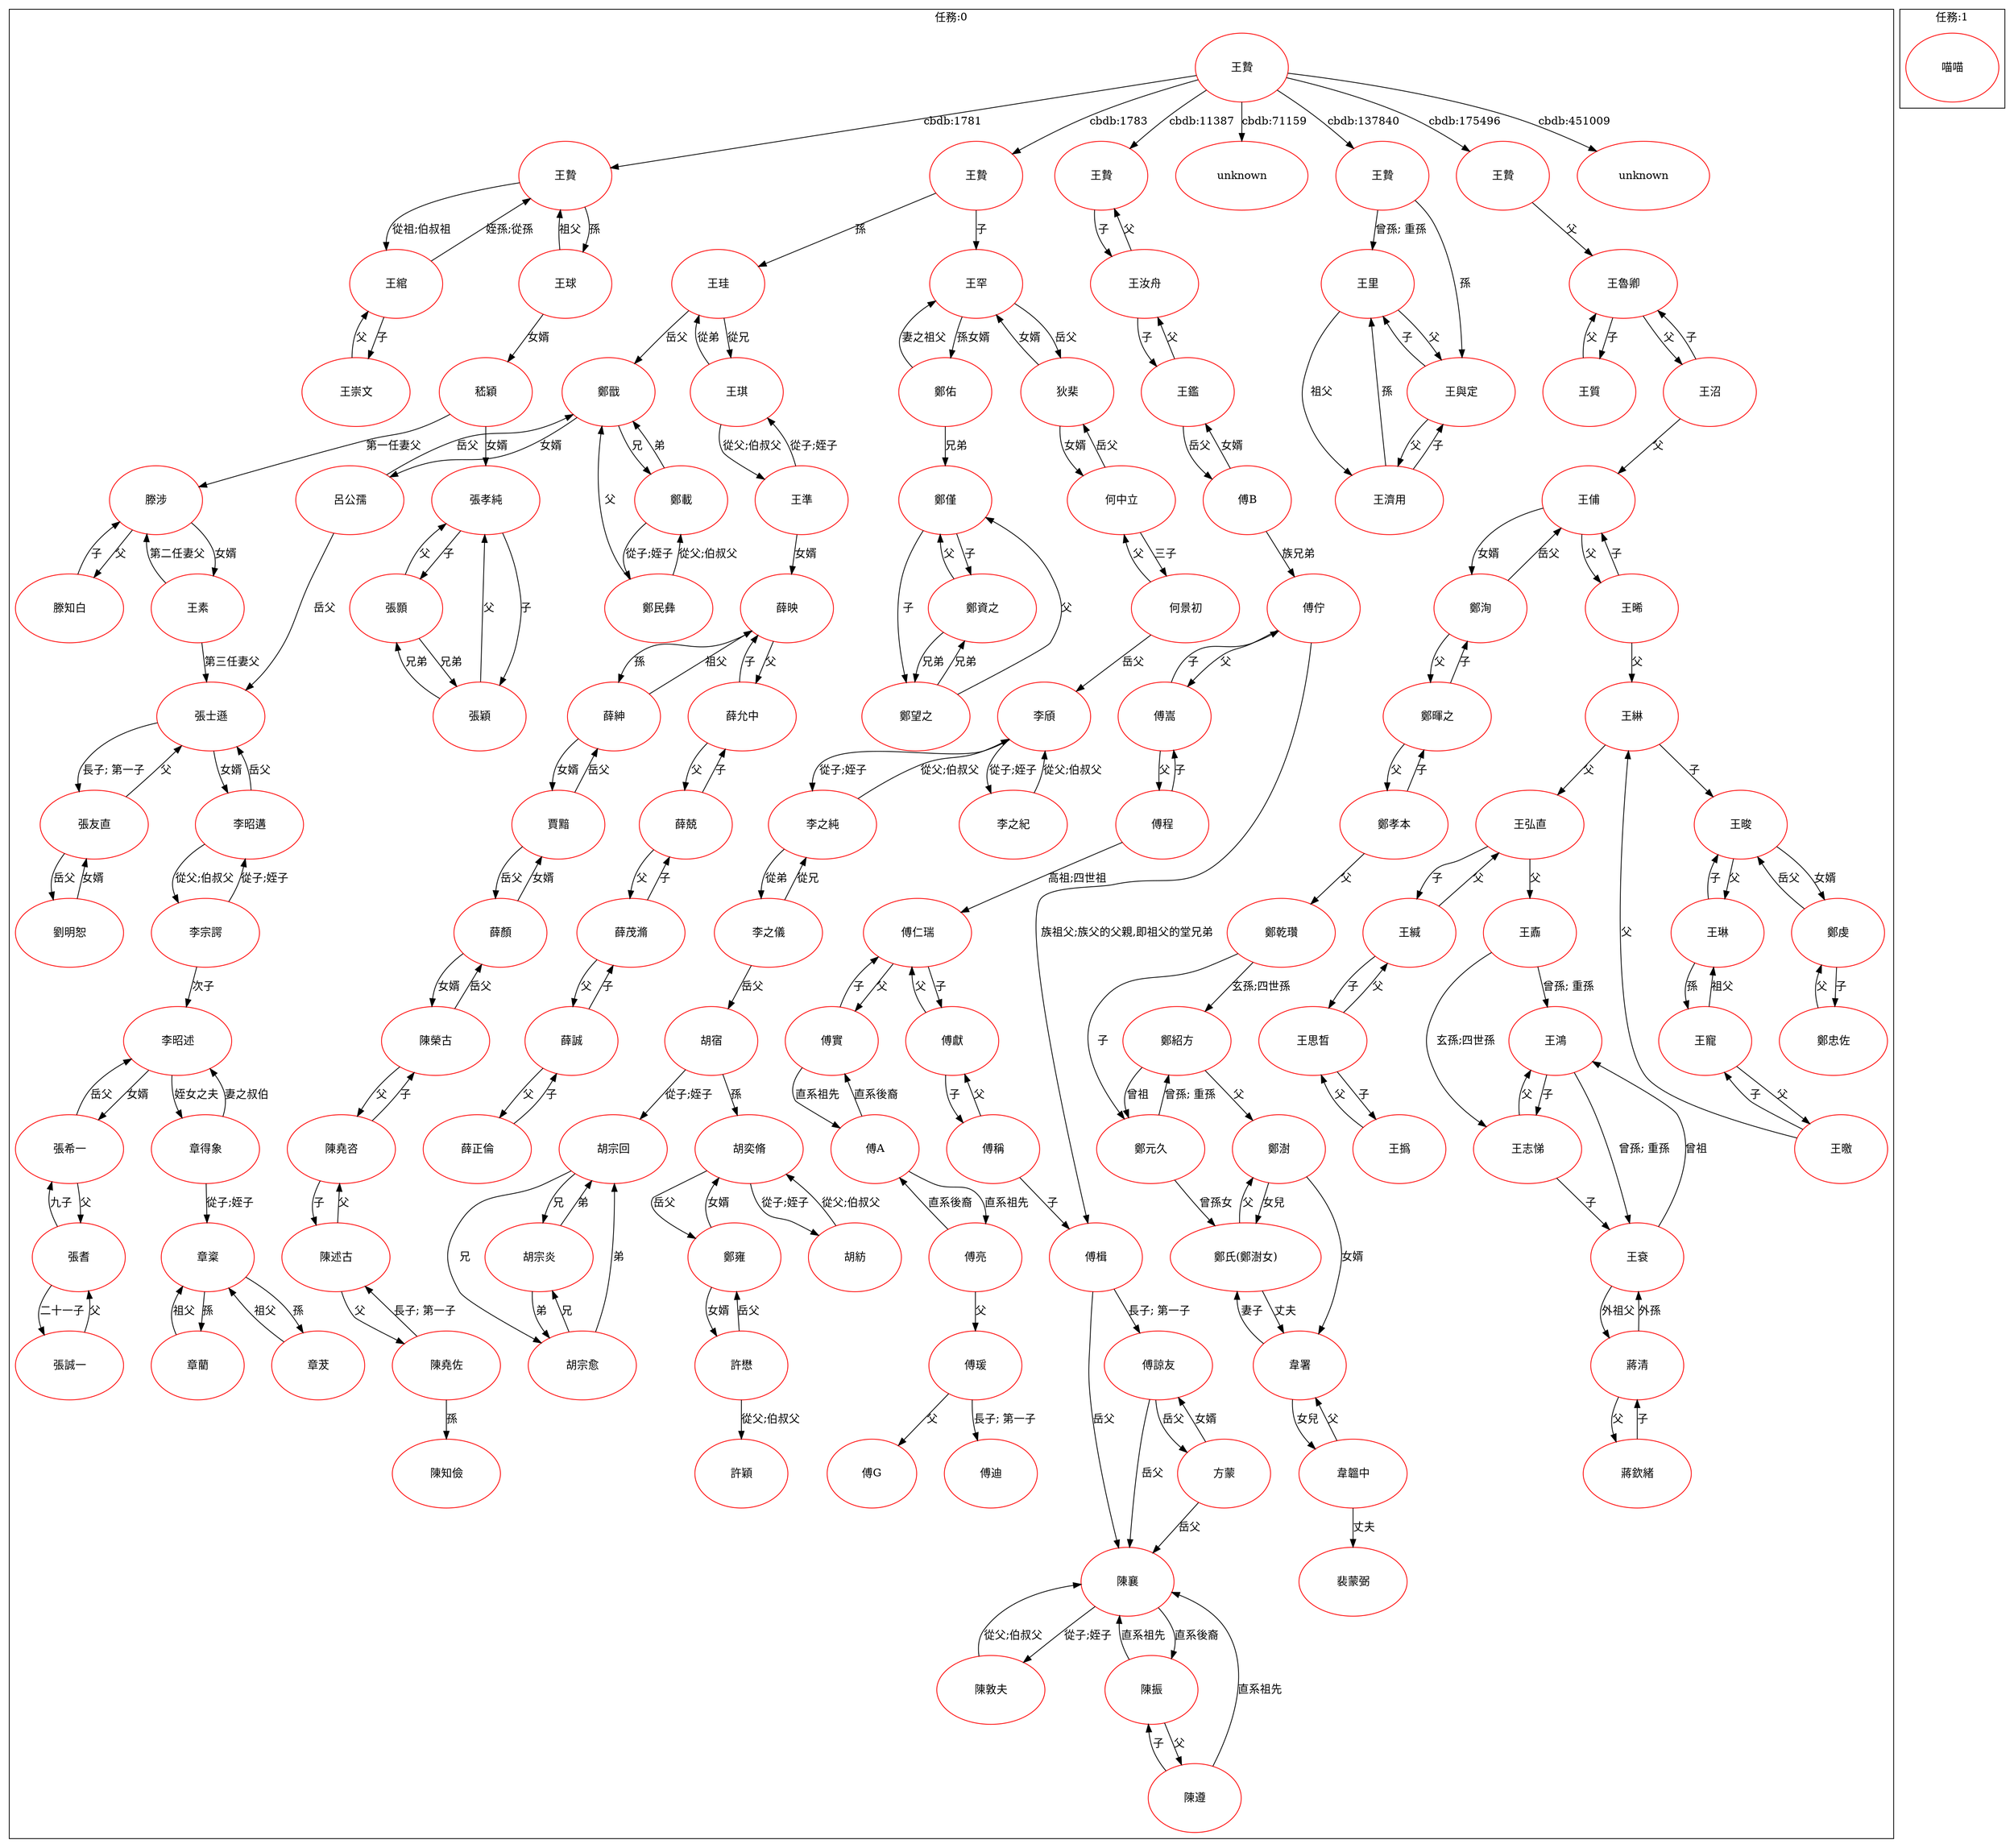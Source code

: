 digraph "Missions" {
  newrank = true;
  overlap = false;
  splines = true;
  nodesep = 0.5;
  subgraph "cluster_0" {
    label = "任務:0";
    "7d1a0ae0b3ac0e1f970d152b3f460d43" [
      color = "red",
      label = <<table border="0" cellspacing="10" cellpadding="10" style="rounded"><tr><td href="&#x738B;&#x8D04;" border="0" cellspacing="10" cellpadding="10" style="rounded">&#x738B;&#x8D04;</td></tr></table>>,
    ];
    "a8a6420ffeddee8b5e3731609be93758" [
      color = "red",
      label = <<table border="0" cellspacing="10" cellpadding="10" style="rounded"><tr><td href="cbdb:1781" border="0" cellspacing="10" cellpadding="10" style="rounded">&#x738B;&#x8D04;</td></tr></table>>,
    ];
    "4550d8160cd7f75b2da1f464bedc79d0" [
      color = "red",
      label = <<table border="0" cellspacing="10" cellpadding="10" style="rounded"><tr><td href="cbdb:1783" border="0" cellspacing="10" cellpadding="10" style="rounded">&#x738B;&#x8D04;</td></tr></table>>,
    ];
    "507987a29dc47d9819790163e2c96cdd" [
      color = "red",
      label = <<table border="0" cellspacing="10" cellpadding="10" style="rounded"><tr><td href="cbdb:11387" border="0" cellspacing="10" cellpadding="10" style="rounded">&#x738B;&#x8D04;</td></tr></table>>,
    ];
    "0baf57a7fbd3d02e79c9adf133e04731" [
      color = "red",
      label = <<table border="0" cellspacing="10" cellpadding="10" style="rounded"><tr><td href="cbdb:71159" border="0" cellspacing="10" cellpadding="10" style="rounded">unknown</td></tr></table>>,
    ];
    "1ac2e04e055abad814e96ef177950d9b" [
      color = "red",
      label = <<table border="0" cellspacing="10" cellpadding="10" style="rounded"><tr><td href="cbdb:137840" border="0" cellspacing="10" cellpadding="10" style="rounded">&#x738B;&#x8D04;</td></tr></table>>,
    ];
    "67725a9e671adc5490dd68db15a213c0" [
      color = "red",
      label = <<table border="0" cellspacing="10" cellpadding="10" style="rounded"><tr><td href="cbdb:175496" border="0" cellspacing="10" cellpadding="10" style="rounded">&#x738B;&#x8D04;</td></tr></table>>,
    ];
    "84313b82ea318a701fe8dc2e58f6d484" [
      color = "red",
      label = <<table border="0" cellspacing="10" cellpadding="10" style="rounded"><tr><td href="cbdb:451009" border="0" cellspacing="10" cellpadding="10" style="rounded">unknown</td></tr></table>>,
    ];
    "cdf1bcb8aea778290b29de17216f9c8c" [
      color = "red",
      label = <<table border="0" cellspacing="10" cellpadding="10" style="rounded"><tr><td href="cbdb:1769" border="0" cellspacing="10" cellpadding="10" style="rounded">&#x738B;&#x7403;</td></tr></table>>,
    ];
    "cbf6cac920da1fe4306d074b0dccffec" [
      color = "red",
      label = <<table border="0" cellspacing="10" cellpadding="10" style="rounded"><tr><td href="cbdb:3989" border="0" cellspacing="10" cellpadding="10" style="rounded">&#x738B;&#x7DB0;</td></tr></table>>,
    ];
    "e7ac3ca5230b3487d9f26abd44e3e7d2" [
      color = "red",
      label = <<table border="0" cellspacing="10" cellpadding="10" style="rounded"><tr><td href="cbdb:1810" border="0" cellspacing="10" cellpadding="10" style="rounded">&#x738B;&#x7F55;</td></tr></table>>,
    ];
    "2c59ef2499887606cbe109e3fc695132" [
      color = "red",
      label = <<table border="0" cellspacing="10" cellpadding="10" style="rounded"><tr><td href="cbdb:1845" border="0" cellspacing="10" cellpadding="10" style="rounded">&#x738B;&#x73EA;</td></tr></table>>,
    ];
    "e8be7326e4695b84ae3022b66720e721" [
      color = "red",
      label = <<table border="0" cellspacing="10" cellpadding="10" style="rounded"><tr><td href="cbdb:11388" border="0" cellspacing="10" cellpadding="10" style="rounded">&#x738B;&#x6C5D;&#x821F;</td></tr></table>>,
    ];
    "af4bd9bc187d5aaa2de67383f98c82a3" [
      color = "red",
      label = <<table border="0" cellspacing="10" cellpadding="10" style="rounded"><tr><td href="cbdb:12912" border="0" cellspacing="10" cellpadding="10" style="rounded">&#x738B;&#x91CC;</td></tr></table>>,
    ];
    "7fd25df4ecfe4cb61d4ee0242f229f3f" [
      color = "red",
      label = <<table border="0" cellspacing="10" cellpadding="10" style="rounded"><tr><td href="cbdb:136385" border="0" cellspacing="10" cellpadding="10" style="rounded">&#x738B;&#x8207;&#x5B9A;</td></tr></table>>,
    ];
    "4ff0992c39ce3df7d4684bba8642689a" [
      color = "red",
      label = <<table border="0" cellspacing="10" cellpadding="10" style="rounded"><tr><td href="cbdb:175492" border="0" cellspacing="10" cellpadding="10" style="rounded">&#x738B;&#x9B6F;&#x537F;</td></tr></table>>,
    ];
    "6a67d924fc1feb1ff68ec81b9248db0f" [
      color = "red",
      label = <<table border="0" cellspacing="10" cellpadding="10" style="rounded"><tr><td href="cbdb:7019" border="0" cellspacing="10" cellpadding="10" style="rounded">&#x5D47;&#x7A4E;</td></tr></table>>,
    ];
    "d033b034c70a9f803f14173ed2a8ffea" [
      color = "red",
      label = <<table border="0" cellspacing="10" cellpadding="10" style="rounded"><tr><td href="cbdb:3938" border="0" cellspacing="10" cellpadding="10" style="rounded">&#x738B;&#x5D07;&#x6587;</td></tr></table>>,
    ];
    "981910322ebf813b811ba4f78672254a" [
      color = "red",
      label = <<table border="0" cellspacing="10" cellpadding="10" style="rounded"><tr><td href="cbdb:429" border="0" cellspacing="10" cellpadding="10" style="rounded">&#x912D;&#x4F51;</td></tr></table>>,
    ];
    "c225b94fcc3ba102aef6f1b6ec151b2e" [
      color = "red",
      label = <<table border="0" cellspacing="10" cellpadding="10" style="rounded"><tr><td href="cbdb:1633" border="0" cellspacing="10" cellpadding="10" style="rounded">&#x72C4;&#x68D0;</td></tr></table>>,
    ];
    "262b9dc590d879de5472094d3142678c" [
      color = "red",
      label = <<table border="0" cellspacing="10" cellpadding="10" style="rounded"><tr><td href="cbdb:411" border="0" cellspacing="10" cellpadding="10" style="rounded">&#x912D;&#x6229;</td></tr></table>>,
    ];
    "e5a2acce63c4adee40caa1ebab6e177d" [
      color = "red",
      label = <<table border="0" cellspacing="10" cellpadding="10" style="rounded"><tr><td href="cbdb:1765" border="0" cellspacing="10" cellpadding="10" style="rounded">&#x738B;&#x742A;</td></tr></table>>,
    ];
    "cfd632c6416a635bda2d4d4d031c87bb" [
      color = "red",
      label = <<table border="0" cellspacing="10" cellpadding="10" style="rounded"><tr><td href="cbdb:11389" border="0" cellspacing="10" cellpadding="10" style="rounded">&#x738B;&#x9451;</td></tr></table>>,
    ];
    "8ac57766ebd249a5a676e86a3f7da8ae" [
      color = "red",
      label = <<table border="0" cellspacing="10" cellpadding="10" style="rounded"><tr><td href="cbdb:137313" border="0" cellspacing="10" cellpadding="10" style="rounded">&#x738B;&#x6FDF;&#x7528;</td></tr></table>>,
    ];
    "146219351acfedb0feba0c7cfd4f33d8" [
      color = "red",
      label = <<table border="0" cellspacing="10" cellpadding="10" style="rounded"><tr><td href="cbdb:175491" border="0" cellspacing="10" cellpadding="10" style="rounded">&#x738B;&#x6CBC;</td></tr></table>>,
    ];
    "f310029a4c268981bb4f25038660ca8a" [
      color = "red",
      label = <<table border="0" cellspacing="10" cellpadding="10" style="rounded"><tr><td href="cbdb:175493" border="0" cellspacing="10" cellpadding="10" style="rounded">&#x738B;&#x8CEA;</td></tr></table>>,
    ];
    "09f055c7e82a342d0e336958d2d17d71" [
      color = "red",
      label = <<table border="0" cellspacing="10" cellpadding="10" style="rounded"><tr><td href="cbdb:227" border="0" cellspacing="10" cellpadding="10" style="rounded">&#x5F35;&#x5B5D;&#x7D14;</td></tr></table>>,
    ];
    "70723c6ab4f2abd34fc8af6f267a8deb" [
      color = "red",
      label = <<table border="0" cellspacing="10" cellpadding="10" style="rounded"><tr><td href="cbdb:1610" border="0" cellspacing="10" cellpadding="10" style="rounded">&#x6ED5;&#x6D89;</td></tr></table>>,
    ];
    "fda885818880c4022ec3cf2fff13ed2a" [
      color = "red",
      label = <<table border="0" cellspacing="10" cellpadding="10" style="rounded"><tr><td href="cbdb:413" border="0" cellspacing="10" cellpadding="10" style="rounded">&#x912D;&#x50C5;</td></tr></table>>,
    ];
    "5a9e89330e8d9cb204f530da5eef206b" [
      color = "red",
      label = <<table border="0" cellspacing="10" cellpadding="10" style="rounded"><tr><td href="cbdb:678" border="0" cellspacing="10" cellpadding="10" style="rounded">&#x4F55;&#x4E2D;&#x7ACB;</td></tr></table>>,
    ];
    "f1532d775a0343543b037eca2fc533c0" [
      color = "red",
      label = <<table border="0" cellspacing="10" cellpadding="10" style="rounded"><tr><td href="cbdb:425" border="0" cellspacing="10" cellpadding="10" style="rounded">&#x912D;&#x8F09;</td></tr></table>>,
    ];
    "52eb116ed456e22bc9fead1fef5614bf" [
      color = "red",
      label = <<table border="0" cellspacing="10" cellpadding="10" style="rounded"><tr><td href="cbdb:1315" border="0" cellspacing="10" cellpadding="10" style="rounded">&#x5442;&#x516C;&#x5B7A;</td></tr></table>>,
    ];
    "fcb9da2a738b6dc2a6b684847a4d1e04" [
      color = "red",
      label = <<table border="0" cellspacing="10" cellpadding="10" style="rounded"><tr><td href="cbdb:13515" border="0" cellspacing="10" cellpadding="10" style="rounded">&#x738B;&#x6E96;</td></tr></table>>,
    ];
    "64e345ace1736df2cb8cb2184b0bf5a7" [
      color = "red",
      label = <<table border="0" cellspacing="10" cellpadding="10" style="rounded"><tr><td href="cbdb:11386" border="0" cellspacing="10" cellpadding="10" style="rounded">&#x5085;B</td></tr></table>>,
    ];
    "85ce3ca5c99accab20e03eff29bd8d61" [
      color = "red",
      label = <<table border="0" cellspacing="10" cellpadding="10" style="rounded"><tr><td href="cbdb:175453" border="0" cellspacing="10" cellpadding="10" style="rounded">&#x738B;&#x4FCC;</td></tr></table>>,
    ];
    "22921123c87fa5cc50f81607876571e9" [
      color = "red",
      label = <<table border="0" cellspacing="10" cellpadding="10" style="rounded"><tr><td href="cbdb:221" border="0" cellspacing="10" cellpadding="10" style="rounded">&#x5F35;&#x9865;</td></tr></table>>,
    ];
    "9d0bb485164c6512f8da4cc075f4e8d3" [
      color = "red",
      label = <<table border="0" cellspacing="10" cellpadding="10" style="rounded"><tr><td href="cbdb:323" border="0" cellspacing="10" cellpadding="10" style="rounded">&#x5F35;&#x7A4E;</td></tr></table>>,
    ];
    "97f908cfd7aa10a9ca203465d730ca94" [
      color = "red",
      label = <<table border="0" cellspacing="10" cellpadding="10" style="rounded"><tr><td href="cbdb:1609" border="0" cellspacing="10" cellpadding="10" style="rounded">&#x6ED5;&#x77E5;&#x767D;</td></tr></table>>,
    ];
    "9d9d17fe542ac649ff4cc360a69bfd89" [
      color = "red",
      label = <<table border="0" cellspacing="10" cellpadding="10" style="rounded"><tr><td href="cbdb:1881" border="0" cellspacing="10" cellpadding="10" style="rounded">&#x738B;&#x7D20;</td></tr></table>>,
    ];
    "f208645ae668b3385516261c47bd986b" [
      color = "red",
      label = <<table border="0" cellspacing="10" cellpadding="10" style="rounded"><tr><td href="cbdb:426" border="0" cellspacing="10" cellpadding="10" style="rounded">&#x912D;&#x8CC7;&#x4E4B;</td></tr></table>>,
    ];
    "e9fac0c7c87d6efab38b9a35e74f3ef7" [
      color = "red",
      label = <<table border="0" cellspacing="10" cellpadding="10" style="rounded"><tr><td href="cbdb:427" border="0" cellspacing="10" cellpadding="10" style="rounded">&#x912D;&#x671B;&#x4E4B;</td></tr></table>>,
    ];
    "d89c120a298c48e157f64fef1a7f64d3" [
      color = "red",
      label = <<table border="0" cellspacing="10" cellpadding="10" style="rounded"><tr><td href="cbdb:3335" border="0" cellspacing="10" cellpadding="10" style="rounded">&#x4F55;&#x666F;&#x521D;</td></tr></table>>,
    ];
    "a84cc4c2f8f45e1ca8886b2b7d83bf2e" [
      color = "red",
      label = <<table border="0" cellspacing="10" cellpadding="10" style="rounded"><tr><td href="cbdb:7186" border="0" cellspacing="10" cellpadding="10" style="rounded">&#x912D;&#x6C11;&#x5F5D;</td></tr></table>>,
    ];
    "ead0b382474d060a97bb7f950cd04bb8" [
      color = "red",
      label = <<table border="0" cellspacing="10" cellpadding="10" style="rounded"><tr><td href="cbdb:279" border="0" cellspacing="10" cellpadding="10" style="rounded">&#x5F35;&#x58EB;&#x905C;</td></tr></table>>,
    ];
    "2a8589ae2efbebf8626f3fb7c164e6a4" [
      color = "red",
      label = <<table border="0" cellspacing="10" cellpadding="10" style="rounded"><tr><td href="cbdb:810" border="0" cellspacing="10" cellpadding="10" style="rounded">&#x859B;&#x6620;</td></tr></table>>,
    ];
    "53cb071d12f79e3de92efd5f2c0b9c4a" [
      color = "red",
      label = <<table border="0" cellspacing="10" cellpadding="10" style="rounded"><tr><td href="cbdb:11189" border="0" cellspacing="10" cellpadding="10" style="rounded">&#x5085;&#x4F47;</td></tr></table>>,
    ];
    "d4c1e76cc550c2a324e4572a3f2d3066" [
      color = "red",
      label = <<table border="0" cellspacing="10" cellpadding="10" style="rounded"><tr><td href="cbdb:146118" border="0" cellspacing="10" cellpadding="10" style="rounded">&#x912D;&#x6D35;</td></tr></table>>,
    ];
    "8fc00b4979c07bd8409dea598a1f4b13" [
      color = "red",
      label = <<table border="0" cellspacing="10" cellpadding="10" style="rounded"><tr><td href="cbdb:175452" border="0" cellspacing="10" cellpadding="10" style="rounded">&#x738B;&#x665E;</td></tr></table>>,
    ];
    "b8c269d7af5eb6b492f22458269f75bd" [
      color = "red",
      label = <<table border="0" cellspacing="10" cellpadding="10" style="rounded"><tr><td href="cbdb:14253" border="0" cellspacing="10" cellpadding="10" style="rounded">&#x674E;&#x980E;</td></tr></table>>,
    ];
    "eaba405537d7f144691aaeb0f1e743e5" [
      color = "red",
      label = <<table border="0" cellspacing="10" cellpadding="10" style="rounded"><tr><td href="cbdb:326" border="0" cellspacing="10" cellpadding="10" style="rounded">&#x5F35;&#x53CB;&#x76F4;</td></tr></table>>,
    ];
    "9174746d0329f50ed5849a82649150f3" [
      color = "red",
      label = <<table border="0" cellspacing="10" cellpadding="10" style="rounded"><tr><td href="cbdb:986" border="0" cellspacing="10" cellpadding="10" style="rounded">&#x674E;&#x662D;&#x9058;</td></tr></table>>,
    ];
    "835fecf7dbc199c9d12f8614160b4110" [
      color = "red",
      label = <<table border="0" cellspacing="10" cellpadding="10" style="rounded"><tr><td href="cbdb:807" border="0" cellspacing="10" cellpadding="10" style="rounded">&#x859B;&#x7D33;</td></tr></table>>,
    ];
    "1f661888d1d3175530a344163dd2227e" [
      color = "red",
      label = <<table border="0" cellspacing="10" cellpadding="10" style="rounded"><tr><td href="cbdb:3387" border="0" cellspacing="10" cellpadding="10" style="rounded">&#x859B;&#x5141;&#x4E2D;</td></tr></table>>,
    ];
    "0804abd47d545c66791b266160a6c3c3" [
      color = "red",
      label = <<table border="0" cellspacing="10" cellpadding="10" style="rounded"><tr><td href="cbdb:7225" border="0" cellspacing="10" cellpadding="10" style="rounded">&#x5085;&#x696B;</td></tr></table>>,
    ];
    "5fcb598938304f8e9cd389007bc0707b" [
      color = "red",
      label = <<table border="0" cellspacing="10" cellpadding="10" style="rounded"><tr><td href="cbdb:11179" border="0" cellspacing="10" cellpadding="10" style="rounded">&#x5085;&#x5D69;</td></tr></table>>,
    ];
    "eab0d85b76cc0152c24d5b586a4d7832" [
      color = "red",
      label = <<table border="0" cellspacing="10" cellpadding="10" style="rounded"><tr><td href="cbdb:195478" border="0" cellspacing="10" cellpadding="10" style="rounded">&#x912D;&#x6689;&#x4E4B;</td></tr></table>>,
    ];
    "6ac3b8864800f1c28fc2ef56360b642b" [
      color = "red",
      label = <<table border="0" cellspacing="10" cellpadding="10" style="rounded"><tr><td href="cbdb:175451" border="0" cellspacing="10" cellpadding="10" style="rounded">&#x738B;&#x7D9D;</td></tr></table>>,
    ];
    "8f45bf8f008f86cd6af2f4c64902157c" [
      color = "red",
      label = <<table border="0" cellspacing="10" cellpadding="10" style="rounded"><tr><td href="cbdb:1000" border="0" cellspacing="10" cellpadding="10" style="rounded">&#x674E;&#x4E4B;&#x7D14;</td></tr></table>>,
    ];
    "66642436962d4b563299d42e4b3707c2" [
      color = "red",
      label = <<table border="0" cellspacing="10" cellpadding="10" style="rounded"><tr><td href="cbdb:1001" border="0" cellspacing="10" cellpadding="10" style="rounded">&#x674E;&#x4E4B;&#x7D00;</td></tr></table>>,
    ];
    "b37e1bf315a0b0cb8720574ced3b176f" [
      color = "red",
      label = <<table border="0" cellspacing="10" cellpadding="10" style="rounded"><tr><td href="cbdb:1214" border="0" cellspacing="10" cellpadding="10" style="rounded">&#x5289;&#x660E;&#x6055;</td></tr></table>>,
    ];
    "54d8ed282e0162bb790f3b6ec187c4b0" [
      color = "red",
      label = <<table border="0" cellspacing="10" cellpadding="10" style="rounded"><tr><td href="cbdb:3541" border="0" cellspacing="10" cellpadding="10" style="rounded">&#x674E;&#x5B97;&#x8AE4;</td></tr></table>>,
    ];
    "193d1fad830767040cb6b25f7a705840" [
      color = "red",
      label = <<table border="0" cellspacing="10" cellpadding="10" style="rounded"><tr><td href="cbdb:449" border="0" cellspacing="10" cellpadding="10" style="rounded">&#x8CC8;&#x9EEF;</td></tr></table>>,
    ];
    "bf7a1d54d75def1e6808726521d56c5f" [
      color = "red",
      label = <<table border="0" cellspacing="10" cellpadding="10" style="rounded"><tr><td href="cbdb:18772" border="0" cellspacing="10" cellpadding="10" style="rounded">&#x859B;&#x5162;</td></tr></table>>,
    ];
    "e4e2321f46434e3e8a7c623fb5e44c13" [
      color = "red",
      label = <<table border="0" cellspacing="10" cellpadding="10" style="rounded"><tr><td href="cbdb:7005" border="0" cellspacing="10" cellpadding="10" style="rounded">&#x9673;&#x8944;</td></tr></table>>,
    ];
    "512e0f1b2458872266c2dfce7430d784" [
      color = "red",
      label = <<table border="0" cellspacing="10" cellpadding="10" style="rounded"><tr><td href="cbdb:7227" border="0" cellspacing="10" cellpadding="10" style="rounded">&#x5085;&#x8AD2;&#x53CB;</td></tr></table>>,
    ];
    "4c9f5b58064b5bb56b92332ba53af4a2" [
      color = "red",
      label = <<table border="0" cellspacing="10" cellpadding="10" style="rounded"><tr><td href="cbdb:11178" border="0" cellspacing="10" cellpadding="10" style="rounded">&#x5085;&#x7A0B;</td></tr></table>>,
    ];
    "4edf6d1b4f9225458e18b620cd87c8ec" [
      color = "red",
      label = <<table border="0" cellspacing="10" cellpadding="10" style="rounded"><tr><td href="cbdb:195477" border="0" cellspacing="10" cellpadding="10" style="rounded">&#x912D;&#x5B5D;&#x672C;</td></tr></table>>,
    ];
    "1bf6c9df431665cfe8a31de3887f218e" [
      color = "red",
      label = <<table border="0" cellspacing="10" cellpadding="10" style="rounded"><tr><td href="cbdb:91993" border="0" cellspacing="10" cellpadding="10" style="rounded">&#x738B;&#x6659;</td></tr></table>>,
    ];
    "253c4df6a571020d0bae81c709ae45d8" [
      color = "red",
      label = <<table border="0" cellspacing="10" cellpadding="10" style="rounded"><tr><td href="cbdb:175393" border="0" cellspacing="10" cellpadding="10" style="rounded">&#x738B;&#x5F18;&#x76F4;</td></tr></table>>,
    ];
    "e3061d12a094b7938bf9db650acdb6d1" [
      color = "red",
      label = <<table border="0" cellspacing="10" cellpadding="10" style="rounded"><tr><td href="cbdb:3484" border="0" cellspacing="10" cellpadding="10" style="rounded">&#x674E;&#x4E4B;&#x5100;</td></tr></table>>,
    ];
    "601431c6578216d4deb8fb83497eb7c0" [
      color = "red",
      label = <<table border="0" cellspacing="10" cellpadding="10" style="rounded"><tr><td href="cbdb:987" border="0" cellspacing="10" cellpadding="10" style="rounded">&#x674E;&#x662D;&#x8FF0;</td></tr></table>>,
    ];
    "5856e166ee2931c5d5b3819016717012" [
      color = "red",
      label = <<table border="0" cellspacing="10" cellpadding="10" style="rounded"><tr><td href="cbdb:809" border="0" cellspacing="10" cellpadding="10" style="rounded">&#x859B;&#x984F;</td></tr></table>>,
    ];
    "27e03e23eee8d60faaf275d110816c3c" [
      color = "red",
      label = <<table border="0" cellspacing="10" cellpadding="10" style="rounded"><tr><td href="cbdb:18771" border="0" cellspacing="10" cellpadding="10" style="rounded">&#x859B;&#x8302;&#x6EEB;</td></tr></table>>,
    ];
    "c592cd0a936121c772feddf726454a6d" [
      color = "red",
      label = <<table border="0" cellspacing="10" cellpadding="10" style="rounded"><tr><td href="cbdb:94" border="0" cellspacing="10" cellpadding="10" style="rounded">&#x9673;&#x6566;&#x592B;</td></tr></table>>,
    ];
    "a249008236ebe130aa876ba6dda05a1f" [
      color = "red",
      label = <<table border="0" cellspacing="10" cellpadding="10" style="rounded"><tr><td href="cbdb:3061" border="0" cellspacing="10" cellpadding="10" style="rounded">&#x9673;&#x632F;</td></tr></table>>,
    ];
    "eb9ff0ad0affe1f3161fe4154aefdccb" [
      color = "red",
      label = <<table border="0" cellspacing="10" cellpadding="10" style="rounded"><tr><td href="cbdb:7220" border="0" cellspacing="10" cellpadding="10" style="rounded">&#x65B9;&#x8499;</td></tr></table>>,
    ];
    "7b1ec5777b90fe84e8eaaa608cabffbe" [
      color = "red",
      label = <<table border="0" cellspacing="10" cellpadding="10" style="rounded"><tr><td href="cbdb:11175" border="0" cellspacing="10" cellpadding="10" style="rounded">&#x5085;&#x4EC1;&#x745E;</td></tr></table>>,
    ];
    "1d72d114044d49bdc7d22b8603f0a780" [
      color = "red",
      label = <<table border="0" cellspacing="10" cellpadding="10" style="rounded"><tr><td href="cbdb:165969" border="0" cellspacing="10" cellpadding="10" style="rounded">&#x912D;&#x4E7E;&#x74DA;</td></tr></table>>,
    ];
    "27acd2000a7eb2933292928d21c2aa91" [
      color = "red",
      label = <<table border="0" cellspacing="10" cellpadding="10" style="rounded"><tr><td href="cbdb:91982" border="0" cellspacing="10" cellpadding="10" style="rounded">&#x738B;&#x7433;</td></tr></table>>,
    ];
    "47798546a84ac4a4368a0b58c13cc307" [
      color = "red",
      label = <<table border="0" cellspacing="10" cellpadding="10" style="rounded"><tr><td href="cbdb:146029" border="0" cellspacing="10" cellpadding="10" style="rounded">&#x912D;&#x8654;</td></tr></table>>,
    ];
    "93db28789c2d69a71996c1de1e175ad1" [
      color = "red",
      label = <<table border="0" cellspacing="10" cellpadding="10" style="rounded"><tr><td href="cbdb:154143" border="0" cellspacing="10" cellpadding="10" style="rounded">&#x738B;&#x9F12;</td></tr></table>>,
    ];
    "e2652c230ed21e535506f589c152ba74" [
      color = "red",
      label = <<table border="0" cellspacing="10" cellpadding="10" style="rounded"><tr><td href="cbdb:175394" border="0" cellspacing="10" cellpadding="10" style="rounded">&#x738B;&#x7DD8;</td></tr></table>>,
    ];
    "90f3faeb0b7b7448355128208a4b28f1" [
      color = "red",
      label = <<table border="0" cellspacing="10" cellpadding="10" style="rounded"><tr><td href="cbdb:8064" border="0" cellspacing="10" cellpadding="10" style="rounded">&#x80E1;&#x5BBF;</td></tr></table>>,
    ];
    "884a2f5a5e9674e996664fde078a4b12" [
      color = "red",
      label = <<table border="0" cellspacing="10" cellpadding="10" style="rounded"><tr><td href="cbdb:344" border="0" cellspacing="10" cellpadding="10" style="rounded">&#x7AE0;&#x5F97;&#x8C61;</td></tr></table>>,
    ];
    "e419a71b973e83a17d0ae0570b5088b9" [
      color = "red",
      label = <<table border="0" cellspacing="10" cellpadding="10" style="rounded"><tr><td href="cbdb:3141" border="0" cellspacing="10" cellpadding="10" style="rounded">&#x5F35;&#x5E0C;&#x4E00;</td></tr></table>>,
    ];
    "34b282314825f90cbe43f4a549fc2dd9" [
      color = "red",
      label = <<table border="0" cellspacing="10" cellpadding="10" style="rounded"><tr><td href="cbdb:59" border="0" cellspacing="10" cellpadding="10" style="rounded">&#x9673;&#x69AE;&#x53E4;</td></tr></table>>,
    ];
    "3c0d3608ace1d30336a12b0f93751453" [
      color = "red",
      label = <<table border="0" cellspacing="10" cellpadding="10" style="rounded"><tr><td href="cbdb:18770" border="0" cellspacing="10" cellpadding="10" style="rounded">&#x859B;&#x8AA0;</td></tr></table>>,
    ];
    "82dc86e55c252b836dcaaaed7fc5f6a1" [
      color = "red",
      label = <<table border="0" cellspacing="10" cellpadding="10" style="rounded"><tr><td href="cbdb:7131" border="0" cellspacing="10" cellpadding="10" style="rounded">&#x9673;&#x9075;</td></tr></table>>,
    ];
    "bd19ef29c2285e7547b8b6ab04105672" [
      color = "red",
      label = <<table border="0" cellspacing="10" cellpadding="10" style="rounded"><tr><td href="cbdb:11174" border="0" cellspacing="10" cellpadding="10" style="rounded">&#x5085;&#x5BE6;</td></tr></table>>,
    ];
    "3aea5cf3e15868d3352961041654ee6d" [
      color = "red",
      label = <<table border="0" cellspacing="10" cellpadding="10" style="rounded"><tr><td href="cbdb:11176" border="0" cellspacing="10" cellpadding="10" style="rounded">&#x5085;&#x737B;</td></tr></table>>,
    ];
    "9c927692787ed23b950b513e402eb188" [
      color = "red",
      label = <<table border="0" cellspacing="10" cellpadding="10" style="rounded"><tr><td href="cbdb:143247" border="0" cellspacing="10" cellpadding="10" style="rounded">&#x912D;&#x7D39;&#x65B9;</td></tr></table>>,
    ];
    "8a565edd1f63c3dfeaa0462c3db97558" [
      color = "red",
      label = <<table border="0" cellspacing="10" cellpadding="10" style="rounded"><tr><td href="cbdb:158027" border="0" cellspacing="10" cellpadding="10" style="rounded">&#x912D;&#x5143;&#x4E45;</td></tr></table>>,
    ];
    "f68eedf8d8529e6dbca44ded61e41587" [
      color = "red",
      label = <<table border="0" cellspacing="10" cellpadding="10" style="rounded"><tr><td href="cbdb:92046" border="0" cellspacing="10" cellpadding="10" style="rounded">&#x738B;&#x5BF5;</td></tr></table>>,
    ];
    "b0887f93cee4950e7033256d19bc2bf1" [
      color = "red",
      label = <<table border="0" cellspacing="10" cellpadding="10" style="rounded"><tr><td href="cbdb:145759" border="0" cellspacing="10" cellpadding="10" style="rounded">&#x912D;&#x5FE0;&#x4F50;</td></tr></table>>,
    ];
    "1b1b914e1b3020e98926dff61c7e238a" [
      color = "red",
      label = <<table border="0" cellspacing="10" cellpadding="10" style="rounded"><tr><td href="cbdb:140992" border="0" cellspacing="10" cellpadding="10" style="rounded">&#x738B;&#x9D3B;</td></tr></table>>,
    ];
    "a75fa99bbd42e84c563f298a2f14bc96" [
      color = "red",
      label = <<table border="0" cellspacing="10" cellpadding="10" style="rounded"><tr><td href="cbdb:140994" border="0" cellspacing="10" cellpadding="10" style="rounded">&#x738B;&#x5FD7;&#x608C;</td></tr></table>>,
    ];
    "6a5013150272961733875697d582c14e" [
      color = "red",
      label = <<table border="0" cellspacing="10" cellpadding="10" style="rounded"><tr><td href="cbdb:175395" border="0" cellspacing="10" cellpadding="10" style="rounded">&#x738B;&#x601D;&#x6673;</td></tr></table>>,
    ];
    "97d3729c64c1170e2d2ba9f9ea7f6b96" [
      color = "red",
      label = <<table border="0" cellspacing="10" cellpadding="10" style="rounded"><tr><td href="cbdb:818" border="0" cellspacing="10" cellpadding="10" style="rounded">&#x80E1;&#x5955;&#x8129;</td></tr></table>>,
    ];
    "28ec17a4e1a1788cfeefe3329a5c78b6" [
      color = "red",
      label = <<table border="0" cellspacing="10" cellpadding="10" style="rounded"><tr><td href="cbdb:830" border="0" cellspacing="10" cellpadding="10" style="rounded">&#x80E1;&#x5B97;&#x56DE;</td></tr></table>>,
    ];
    "b9f69f77e09d9c44117659c77150ab6e" [
      color = "red",
      label = <<table border="0" cellspacing="10" cellpadding="10" style="rounded"><tr><td href="cbdb:345" border="0" cellspacing="10" cellpadding="10" style="rounded">&#x7AE0;&#x6976;</td></tr></table>>,
    ];
    "2021c8e1ae3dfdfad3ac9f9ff074a925" [
      color = "red",
      label = <<table border="0" cellspacing="10" cellpadding="10" style="rounded"><tr><td href="cbdb:8009" border="0" cellspacing="10" cellpadding="10" style="rounded">&#x5F35;&#x8006;</td></tr></table>>,
    ];
    "dd6addaec013c461bb332545e7d36458" [
      color = "red",
      label = <<table border="0" cellspacing="10" cellpadding="10" style="rounded"><tr><td href="cbdb:99" border="0" cellspacing="10" cellpadding="10" style="rounded">&#x9673;&#x582F;&#x54A8;</td></tr></table>>,
    ];
    "b518ac8f06d44f15c3cf51cfd480a7fd" [
      color = "red",
      label = <<table border="0" cellspacing="10" cellpadding="10" style="rounded"><tr><td href="cbdb:24470" border="0" cellspacing="10" cellpadding="10" style="rounded">&#x859B;&#x6B63;&#x502B;</td></tr></table>>,
    ];
    "62c16876865ebd8d8209679d87f65612" [
      color = "red",
      label = <<table border="0" cellspacing="10" cellpadding="10" style="rounded"><tr><td href="cbdb:11166" border="0" cellspacing="10" cellpadding="10" style="rounded">&#x5085;A</td></tr></table>>,
    ];
    "c266c329eb8af52eb684a68536461bda" [
      color = "red",
      label = <<table border="0" cellspacing="10" cellpadding="10" style="rounded"><tr><td href="cbdb:11177" border="0" cellspacing="10" cellpadding="10" style="rounded">&#x5085;&#x7A31;</td></tr></table>>,
    ];
    "210868ece8302b85e0e682af59834413" [
      color = "red",
      label = <<table border="0" cellspacing="10" cellpadding="10" style="rounded"><tr><td href="cbdb:157272" border="0" cellspacing="10" cellpadding="10" style="rounded">&#x912D;&#x6F8D;</td></tr></table>>,
    ];
    "384538fb10ff024a284204f6b7a28e7d" [
      color = "red",
      label = <<table border="0" cellspacing="10" cellpadding="10" style="rounded"><tr><td href="cbdb:141661" border="0" cellspacing="10" cellpadding="10" style="rounded">&#x912D;&#x6C0F;(&#x912D;&#x6F8D;&#x5973;)</td></tr></table>>,
    ];
    "c8de8b4ee8be2e7c35e98d80b57aeeea" [
      color = "red",
      label = <<table border="0" cellspacing="10" cellpadding="10" style="rounded"><tr><td href="cbdb:175538" border="0" cellspacing="10" cellpadding="10" style="rounded">&#x738B;&#x66D2;</td></tr></table>>,
    ];
    "2178631490eb2018a97c92ec24ff4cb4" [
      color = "red",
      label = <<table border="0" cellspacing="10" cellpadding="10" style="rounded"><tr><td href="cbdb:141634" border="0" cellspacing="10" cellpadding="10" style="rounded">&#x738B;&#x889E;</td></tr></table>>,
    ];
    "aa8240819a7d255b4b6f7b694dab6b19" [
      color = "red",
      label = <<table border="0" cellspacing="10" cellpadding="10" style="rounded"><tr><td href="cbdb:175396" border="0" cellspacing="10" cellpadding="10" style="rounded">&#x738B;&#x649D;</td></tr></table>>,
    ];
    "6434d9e94fadeea7cd463395fa99e9aa" [
      color = "red",
      label = <<table border="0" cellspacing="10" cellpadding="10" style="rounded"><tr><td href="cbdb:816" border="0" cellspacing="10" cellpadding="10" style="rounded">&#x80E1;&#x7D21;</td></tr></table>>,
    ];
    "0840241fa1fcff822a7bf08a38661f9b" [
      color = "red",
      label = <<table border="0" cellspacing="10" cellpadding="10" style="rounded"><tr><td href="cbdb:8030" border="0" cellspacing="10" cellpadding="10" style="rounded">&#x912D;&#x96CD;</td></tr></table>>,
    ];
    "c823854309f6504008d68e5d4c33c01f" [
      color = "red",
      label = <<table border="0" cellspacing="10" cellpadding="10" style="rounded"><tr><td href="cbdb:832" border="0" cellspacing="10" cellpadding="10" style="rounded">&#x80E1;&#x5B97;&#x708E;</td></tr></table>>,
    ];
    "45a4329be23e9f6097b9fbffc6f095ee" [
      color = "red",
      label = <<table border="0" cellspacing="10" cellpadding="10" style="rounded"><tr><td href="cbdb:833" border="0" cellspacing="10" cellpadding="10" style="rounded">&#x80E1;&#x5B97;&#x6108;</td></tr></table>>,
    ];
    "147f2c4f71117d6cc1444214f7a73839" [
      color = "red",
      label = <<table border="0" cellspacing="10" cellpadding="10" style="rounded"><tr><td href="cbdb:341" border="0" cellspacing="10" cellpadding="10" style="rounded">&#x7AE0;&#x85FA;</td></tr></table>>,
    ];
    "210481984a36a334f735a73fa5bf33be" [
      color = "red",
      label = <<table border="0" cellspacing="10" cellpadding="10" style="rounded"><tr><td href="cbdb:343" border="0" cellspacing="10" cellpadding="10" style="rounded">&#x7AE0;&#x8307;</td></tr></table>>,
    ];
    "a45ea14a2b0b489031b32bb59a686bd4" [
      color = "red",
      label = <<table border="0" cellspacing="10" cellpadding="10" style="rounded"><tr><td href="cbdb:181" border="0" cellspacing="10" cellpadding="10" style="rounded">&#x5F35;&#x8AA0;&#x4E00;</td></tr></table>>,
    ];
    "a7f06379208d8c58265becacbfcbf53c" [
      color = "red",
      label = <<table border="0" cellspacing="10" cellpadding="10" style="rounded"><tr><td href="cbdb:85" border="0" cellspacing="10" cellpadding="10" style="rounded">&#x9673;&#x8FF0;&#x53E4;</td></tr></table>>,
    ];
    "3fd05539de89688f83e20b7f77d48c06" [
      color = "red",
      label = <<table border="0" cellspacing="10" cellpadding="10" style="rounded"><tr><td href="cbdb:11165" border="0" cellspacing="10" cellpadding="10" style="rounded">&#x5085;&#x4EAE;</td></tr></table>>,
    ];
    "e5b11d8dc65be4f216293cdefe6817d7" [
      color = "red",
      label = <<table border="0" cellspacing="10" cellpadding="10" style="rounded"><tr><td href="cbdb:141124" border="0" cellspacing="10" cellpadding="10" style="rounded">&#x97CB;&#x7F72;</td></tr></table>>,
    ];
    "59ed06b4f9855398101c1029eb0ee3ce" [
      color = "red",
      label = <<table border="0" cellspacing="10" cellpadding="10" style="rounded"><tr><td href="cbdb:31686" border="0" cellspacing="10" cellpadding="10" style="rounded">&#x8523;&#x6E05;</td></tr></table>>,
    ];
    "360803d5adde9bf7ec9464f34b3df74a" [
      color = "red",
      label = <<table border="0" cellspacing="10" cellpadding="10" style="rounded"><tr><td href="cbdb:786" border="0" cellspacing="10" cellpadding="10" style="rounded">&#x8A31;&#x61CB;</td></tr></table>>,
    ];
    "4a1b6ef6f38bb32205191c4604aa9c2d" [
      color = "red",
      label = <<table border="0" cellspacing="10" cellpadding="10" style="rounded"><tr><td href="cbdb:98" border="0" cellspacing="10" cellpadding="10" style="rounded">&#x9673;&#x582F;&#x4F50;</td></tr></table>>,
    ];
    "a62fa4d3df4a3a54b3e10363f836abc2" [
      color = "red",
      label = <<table border="0" cellspacing="10" cellpadding="10" style="rounded"><tr><td href="cbdb:11163" border="0" cellspacing="10" cellpadding="10" style="rounded">&#x5085;&#x7457;</td></tr></table>>,
    ];
    "c3dec1d937435de76ae79b512a01d162" [
      color = "red",
      label = <<table border="0" cellspacing="10" cellpadding="10" style="rounded"><tr><td href="cbdb:146350" border="0" cellspacing="10" cellpadding="10" style="rounded">&#x97CB;&#x97DE;&#x4E2D;</td></tr></table>>,
    ];
    "84b20869214e257eba6cca96639d3e1d" [
      color = "red",
      label = <<table border="0" cellspacing="10" cellpadding="10" style="rounded"><tr><td href="cbdb:31685" border="0" cellspacing="10" cellpadding="10" style="rounded">&#x8523;&#x6B3D;&#x7DD2;</td></tr></table>>,
    ];
    "fe0399333db549dbd1dd811920dd1961" [
      color = "red",
      label = <<table border="0" cellspacing="10" cellpadding="10" style="rounded"><tr><td href="cbdb:11987" border="0" cellspacing="10" cellpadding="10" style="rounded">&#x8A31;&#x7A4E;</td></tr></table>>,
    ];
    "f6424abc8a480e955fb2e823f949e30f" [
      color = "red",
      label = <<table border="0" cellspacing="10" cellpadding="10" style="rounded"><tr><td href="cbdb:33" border="0" cellspacing="10" cellpadding="10" style="rounded">&#x9673;&#x77E5;&#x5109;</td></tr></table>>,
    ];
    "1471bc8c4e9d78297696bc5308e41596" [
      color = "red",
      label = <<table border="0" cellspacing="10" cellpadding="10" style="rounded"><tr><td href="cbdb:11160" border="0" cellspacing="10" cellpadding="10" style="rounded">&#x5085;G</td></tr></table>>,
    ];
    "371e7b8aae58d9d06bf842928ca856f3" [
      color = "red",
      label = <<table border="0" cellspacing="10" cellpadding="10" style="rounded"><tr><td href="cbdb:11164" border="0" cellspacing="10" cellpadding="10" style="rounded">&#x5085;&#x8FEA;</td></tr></table>>,
    ];
    "9d4f98d3e8fcb9c0beb1db2189789976" [
      color = "red",
      label = <<table border="0" cellspacing="10" cellpadding="10" style="rounded"><tr><td href="cbdb:191751" border="0" cellspacing="10" cellpadding="10" style="rounded">&#x88F4;&#x8499;&#x5F3C;</td></tr></table>>,
    ];
  }
  subgraph "cluster_1" {
    label = "任務:1";
    "2dd078fcef2668f46dd47a885fcb546f" [
      color = "red",
      label = <<table border="0" cellspacing="10" cellpadding="10" style="rounded"><tr><td href="&#x55B5;&#x55B5;" border="0" cellspacing="10" cellpadding="10" style="rounded">&#x55B5;&#x55B5;</td></tr></table>>,
    ];
  }
  subgraph {
    "7d1a0ae0b3ac0e1f970d152b3f460d43" -> "a8a6420ffeddee8b5e3731609be93758" [
      label = "cbdb:1781",
    ];
    "7d1a0ae0b3ac0e1f970d152b3f460d43" -> "4550d8160cd7f75b2da1f464bedc79d0" [
      label = "cbdb:1783",
    ];
    "7d1a0ae0b3ac0e1f970d152b3f460d43" -> "507987a29dc47d9819790163e2c96cdd" [
      label = "cbdb:11387",
    ];
    "7d1a0ae0b3ac0e1f970d152b3f460d43" -> "0baf57a7fbd3d02e79c9adf133e04731" [
      label = "cbdb:71159",
    ];
    "7d1a0ae0b3ac0e1f970d152b3f460d43" -> "1ac2e04e055abad814e96ef177950d9b" [
      label = "cbdb:137840",
    ];
    "7d1a0ae0b3ac0e1f970d152b3f460d43" -> "67725a9e671adc5490dd68db15a213c0" [
      label = "cbdb:175496",
    ];
    "7d1a0ae0b3ac0e1f970d152b3f460d43" -> "84313b82ea318a701fe8dc2e58f6d484" [
      label = "cbdb:451009",
    ];
    "a8a6420ffeddee8b5e3731609be93758" -> "cdf1bcb8aea778290b29de17216f9c8c" [
      label = "孫",
    ];
    "a8a6420ffeddee8b5e3731609be93758" -> "cbf6cac920da1fe4306d074b0dccffec" [
      label = "從祖;伯叔祖",
    ];
    "4550d8160cd7f75b2da1f464bedc79d0" -> "e7ac3ca5230b3487d9f26abd44e3e7d2" [
      label = "子",
    ];
    "4550d8160cd7f75b2da1f464bedc79d0" -> "2c59ef2499887606cbe109e3fc695132" [
      label = "孫",
    ];
    "507987a29dc47d9819790163e2c96cdd" -> "e8be7326e4695b84ae3022b66720e721" [
      label = "子",
    ];
    "1ac2e04e055abad814e96ef177950d9b" -> "af4bd9bc187d5aaa2de67383f98c82a3" [
      label = "曾孫; 重孫",
    ];
    "1ac2e04e055abad814e96ef177950d9b" -> "7fd25df4ecfe4cb61d4ee0242f229f3f" [
      label = "孫",
    ];
    "67725a9e671adc5490dd68db15a213c0" -> "4ff0992c39ce3df7d4684bba8642689a" [
      label = "父",
    ];
    "cdf1bcb8aea778290b29de17216f9c8c" -> "a8a6420ffeddee8b5e3731609be93758" [
      label = "祖父",
    ];
    "cdf1bcb8aea778290b29de17216f9c8c" -> "6a67d924fc1feb1ff68ec81b9248db0f" [
      label = "女婿",
    ];
    "cbf6cac920da1fe4306d074b0dccffec" -> "a8a6420ffeddee8b5e3731609be93758" [
      label = "姪孫;從孫",
    ];
    "cbf6cac920da1fe4306d074b0dccffec" -> "d033b034c70a9f803f14173ed2a8ffea" [
      label = "子",
    ];
    "e7ac3ca5230b3487d9f26abd44e3e7d2" -> "981910322ebf813b811ba4f78672254a" [
      label = "孫女婿",
    ];
    "e7ac3ca5230b3487d9f26abd44e3e7d2" -> "c225b94fcc3ba102aef6f1b6ec151b2e" [
      label = "岳父",
    ];
    "2c59ef2499887606cbe109e3fc695132" -> "262b9dc590d879de5472094d3142678c" [
      label = "岳父",
    ];
    "2c59ef2499887606cbe109e3fc695132" -> "e5a2acce63c4adee40caa1ebab6e177d" [
      label = "從兄",
    ];
    "e8be7326e4695b84ae3022b66720e721" -> "507987a29dc47d9819790163e2c96cdd" [
      label = "父",
    ];
    "e8be7326e4695b84ae3022b66720e721" -> "cfd632c6416a635bda2d4d4d031c87bb" [
      label = "子",
    ];
    "af4bd9bc187d5aaa2de67383f98c82a3" -> "7fd25df4ecfe4cb61d4ee0242f229f3f" [
      label = "父",
    ];
    "af4bd9bc187d5aaa2de67383f98c82a3" -> "8ac57766ebd249a5a676e86a3f7da8ae" [
      label = "祖父",
    ];
    "7fd25df4ecfe4cb61d4ee0242f229f3f" -> "af4bd9bc187d5aaa2de67383f98c82a3" [
      label = "子",
    ];
    "7fd25df4ecfe4cb61d4ee0242f229f3f" -> "8ac57766ebd249a5a676e86a3f7da8ae" [
      label = "父",
    ];
    "4ff0992c39ce3df7d4684bba8642689a" -> "146219351acfedb0feba0c7cfd4f33d8" [
      label = "父",
    ];
    "4ff0992c39ce3df7d4684bba8642689a" -> "f310029a4c268981bb4f25038660ca8a" [
      label = "子",
    ];
    "6a67d924fc1feb1ff68ec81b9248db0f" -> "09f055c7e82a342d0e336958d2d17d71" [
      label = "女婿",
    ];
    "6a67d924fc1feb1ff68ec81b9248db0f" -> "70723c6ab4f2abd34fc8af6f267a8deb" [
      label = "第一任妻父",
    ];
    "d033b034c70a9f803f14173ed2a8ffea" -> "cbf6cac920da1fe4306d074b0dccffec" [
      label = "父",
    ];
    "981910322ebf813b811ba4f78672254a" -> "fda885818880c4022ec3cf2fff13ed2a" [
      label = "兄弟",
    ];
    "981910322ebf813b811ba4f78672254a" -> "e7ac3ca5230b3487d9f26abd44e3e7d2" [
      label = "妻之祖父",
    ];
    "c225b94fcc3ba102aef6f1b6ec151b2e" -> "5a9e89330e8d9cb204f530da5eef206b" [
      label = "女婿",
    ];
    "c225b94fcc3ba102aef6f1b6ec151b2e" -> "e7ac3ca5230b3487d9f26abd44e3e7d2" [
      label = "女婿",
    ];
    "262b9dc590d879de5472094d3142678c" -> "f1532d775a0343543b037eca2fc533c0" [
      label = "兄",
    ];
    "262b9dc590d879de5472094d3142678c" -> "52eb116ed456e22bc9fead1fef5614bf" [
      label = "女婿",
    ];
    "e5a2acce63c4adee40caa1ebab6e177d" -> "2c59ef2499887606cbe109e3fc695132" [
      label = "從弟",
    ];
    "e5a2acce63c4adee40caa1ebab6e177d" -> "fcb9da2a738b6dc2a6b684847a4d1e04" [
      label = "從父;伯叔父",
    ];
    "cfd632c6416a635bda2d4d4d031c87bb" -> "64e345ace1736df2cb8cb2184b0bf5a7" [
      label = "岳父",
    ];
    "cfd632c6416a635bda2d4d4d031c87bb" -> "e8be7326e4695b84ae3022b66720e721" [
      label = "父",
    ];
    "8ac57766ebd249a5a676e86a3f7da8ae" -> "af4bd9bc187d5aaa2de67383f98c82a3" [
      label = "孫",
    ];
    "8ac57766ebd249a5a676e86a3f7da8ae" -> "7fd25df4ecfe4cb61d4ee0242f229f3f" [
      label = "子",
    ];
    "146219351acfedb0feba0c7cfd4f33d8" -> "85ce3ca5c99accab20e03eff29bd8d61" [
      label = "父",
    ];
    "146219351acfedb0feba0c7cfd4f33d8" -> "4ff0992c39ce3df7d4684bba8642689a" [
      label = "子",
    ];
    "f310029a4c268981bb4f25038660ca8a" -> "4ff0992c39ce3df7d4684bba8642689a" [
      label = "父",
    ];
    "09f055c7e82a342d0e336958d2d17d71" -> "22921123c87fa5cc50f81607876571e9" [
      label = "子",
    ];
    "09f055c7e82a342d0e336958d2d17d71" -> "9d0bb485164c6512f8da4cc075f4e8d3" [
      label = "子",
    ];
    "70723c6ab4f2abd34fc8af6f267a8deb" -> "97f908cfd7aa10a9ca203465d730ca94" [
      label = "父",
    ];
    "70723c6ab4f2abd34fc8af6f267a8deb" -> "9d9d17fe542ac649ff4cc360a69bfd89" [
      label = "女婿",
    ];
    "fda885818880c4022ec3cf2fff13ed2a" -> "f208645ae668b3385516261c47bd986b" [
      label = "子",
    ];
    "fda885818880c4022ec3cf2fff13ed2a" -> "e9fac0c7c87d6efab38b9a35e74f3ef7" [
      label = "子",
    ];
    "5a9e89330e8d9cb204f530da5eef206b" -> "c225b94fcc3ba102aef6f1b6ec151b2e" [
      label = "岳父",
    ];
    "5a9e89330e8d9cb204f530da5eef206b" -> "d89c120a298c48e157f64fef1a7f64d3" [
      label = "三子",
    ];
    "f1532d775a0343543b037eca2fc533c0" -> "262b9dc590d879de5472094d3142678c" [
      label = "弟",
    ];
    "f1532d775a0343543b037eca2fc533c0" -> "a84cc4c2f8f45e1ca8886b2b7d83bf2e" [
      label = "從子;姪子",
    ];
    "52eb116ed456e22bc9fead1fef5614bf" -> "ead0b382474d060a97bb7f950cd04bb8" [
      label = "岳父",
    ];
    "52eb116ed456e22bc9fead1fef5614bf" -> "262b9dc590d879de5472094d3142678c" [
      label = "岳父",
    ];
    "fcb9da2a738b6dc2a6b684847a4d1e04" -> "2a8589ae2efbebf8626f3fb7c164e6a4" [
      label = "女婿",
    ];
    "fcb9da2a738b6dc2a6b684847a4d1e04" -> "e5a2acce63c4adee40caa1ebab6e177d" [
      label = "從子;姪子",
    ];
    "64e345ace1736df2cb8cb2184b0bf5a7" -> "53cb071d12f79e3de92efd5f2c0b9c4a" [
      label = "族兄弟",
    ];
    "64e345ace1736df2cb8cb2184b0bf5a7" -> "cfd632c6416a635bda2d4d4d031c87bb" [
      label = "女婿",
    ];
    "85ce3ca5c99accab20e03eff29bd8d61" -> "d4c1e76cc550c2a324e4572a3f2d3066" [
      label = "女婿",
    ];
    "85ce3ca5c99accab20e03eff29bd8d61" -> "8fc00b4979c07bd8409dea598a1f4b13" [
      label = "父",
    ];
    "22921123c87fa5cc50f81607876571e9" -> "09f055c7e82a342d0e336958d2d17d71" [
      label = "父",
    ];
    "22921123c87fa5cc50f81607876571e9" -> "9d0bb485164c6512f8da4cc075f4e8d3" [
      label = "兄弟",
    ];
    "9d0bb485164c6512f8da4cc075f4e8d3" -> "22921123c87fa5cc50f81607876571e9" [
      label = "兄弟",
    ];
    "9d0bb485164c6512f8da4cc075f4e8d3" -> "09f055c7e82a342d0e336958d2d17d71" [
      label = "父",
    ];
    "97f908cfd7aa10a9ca203465d730ca94" -> "70723c6ab4f2abd34fc8af6f267a8deb" [
      label = "子",
    ];
    "9d9d17fe542ac649ff4cc360a69bfd89" -> "ead0b382474d060a97bb7f950cd04bb8" [
      label = "第三任妻父",
    ];
    "9d9d17fe542ac649ff4cc360a69bfd89" -> "70723c6ab4f2abd34fc8af6f267a8deb" [
      label = "第二任妻父",
    ];
    "f208645ae668b3385516261c47bd986b" -> "fda885818880c4022ec3cf2fff13ed2a" [
      label = "父",
    ];
    "f208645ae668b3385516261c47bd986b" -> "e9fac0c7c87d6efab38b9a35e74f3ef7" [
      label = "兄弟",
    ];
    "e9fac0c7c87d6efab38b9a35e74f3ef7" -> "fda885818880c4022ec3cf2fff13ed2a" [
      label = "父",
    ];
    "e9fac0c7c87d6efab38b9a35e74f3ef7" -> "f208645ae668b3385516261c47bd986b" [
      label = "兄弟",
    ];
    "d89c120a298c48e157f64fef1a7f64d3" -> "5a9e89330e8d9cb204f530da5eef206b" [
      label = "父",
    ];
    "d89c120a298c48e157f64fef1a7f64d3" -> "b8c269d7af5eb6b492f22458269f75bd" [
      label = "岳父",
    ];
    "a84cc4c2f8f45e1ca8886b2b7d83bf2e" -> "262b9dc590d879de5472094d3142678c" [
      label = "父",
    ];
    "a84cc4c2f8f45e1ca8886b2b7d83bf2e" -> "f1532d775a0343543b037eca2fc533c0" [
      label = "從父;伯叔父",
    ];
    "ead0b382474d060a97bb7f950cd04bb8" -> "eaba405537d7f144691aaeb0f1e743e5" [
      label = "長子; 第一子",
    ];
    "ead0b382474d060a97bb7f950cd04bb8" -> "9174746d0329f50ed5849a82649150f3" [
      label = "女婿",
    ];
    "2a8589ae2efbebf8626f3fb7c164e6a4" -> "835fecf7dbc199c9d12f8614160b4110" [
      label = "孫",
    ];
    "2a8589ae2efbebf8626f3fb7c164e6a4" -> "1f661888d1d3175530a344163dd2227e" [
      label = "父",
    ];
    "53cb071d12f79e3de92efd5f2c0b9c4a" -> "0804abd47d545c66791b266160a6c3c3" [
      label = "族祖父;族父的父親,即祖父的堂兄弟",
    ];
    "53cb071d12f79e3de92efd5f2c0b9c4a" -> "5fcb598938304f8e9cd389007bc0707b" [
      label = "父",
    ];
    "d4c1e76cc550c2a324e4572a3f2d3066" -> "85ce3ca5c99accab20e03eff29bd8d61" [
      label = "岳父",
    ];
    "d4c1e76cc550c2a324e4572a3f2d3066" -> "eab0d85b76cc0152c24d5b586a4d7832" [
      label = "父",
    ];
    "8fc00b4979c07bd8409dea598a1f4b13" -> "6ac3b8864800f1c28fc2ef56360b642b" [
      label = "父",
    ];
    "8fc00b4979c07bd8409dea598a1f4b13" -> "85ce3ca5c99accab20e03eff29bd8d61" [
      label = "子",
    ];
    "b8c269d7af5eb6b492f22458269f75bd" -> "8f45bf8f008f86cd6af2f4c64902157c" [
      label = "從子;姪子",
    ];
    "b8c269d7af5eb6b492f22458269f75bd" -> "66642436962d4b563299d42e4b3707c2" [
      label = "從子;姪子",
    ];
    "eaba405537d7f144691aaeb0f1e743e5" -> "ead0b382474d060a97bb7f950cd04bb8" [
      label = "父",
    ];
    "eaba405537d7f144691aaeb0f1e743e5" -> "b37e1bf315a0b0cb8720574ced3b176f" [
      label = "岳父",
    ];
    "9174746d0329f50ed5849a82649150f3" -> "ead0b382474d060a97bb7f950cd04bb8" [
      label = "岳父",
    ];
    "9174746d0329f50ed5849a82649150f3" -> "54d8ed282e0162bb790f3b6ec187c4b0" [
      label = "從父;伯叔父",
    ];
    "835fecf7dbc199c9d12f8614160b4110" -> "193d1fad830767040cb6b25f7a705840" [
      label = "女婿",
    ];
    "835fecf7dbc199c9d12f8614160b4110" -> "2a8589ae2efbebf8626f3fb7c164e6a4" [
      label = "祖父",
    ];
    "1f661888d1d3175530a344163dd2227e" -> "2a8589ae2efbebf8626f3fb7c164e6a4" [
      label = "子",
    ];
    "1f661888d1d3175530a344163dd2227e" -> "bf7a1d54d75def1e6808726521d56c5f" [
      label = "父",
    ];
    "0804abd47d545c66791b266160a6c3c3" -> "e4e2321f46434e3e8a7c623fb5e44c13" [
      label = "岳父",
    ];
    "0804abd47d545c66791b266160a6c3c3" -> "512e0f1b2458872266c2dfce7430d784" [
      label = "長子; 第一子",
    ];
    "5fcb598938304f8e9cd389007bc0707b" -> "4c9f5b58064b5bb56b92332ba53af4a2" [
      label = "父",
    ];
    "5fcb598938304f8e9cd389007bc0707b" -> "53cb071d12f79e3de92efd5f2c0b9c4a" [
      label = "子",
    ];
    "eab0d85b76cc0152c24d5b586a4d7832" -> "d4c1e76cc550c2a324e4572a3f2d3066" [
      label = "子",
    ];
    "eab0d85b76cc0152c24d5b586a4d7832" -> "4edf6d1b4f9225458e18b620cd87c8ec" [
      label = "父",
    ];
    "6ac3b8864800f1c28fc2ef56360b642b" -> "1bf6c9df431665cfe8a31de3887f218e" [
      label = "子",
    ];
    "6ac3b8864800f1c28fc2ef56360b642b" -> "253c4df6a571020d0bae81c709ae45d8" [
      label = "父",
    ];
    "8f45bf8f008f86cd6af2f4c64902157c" -> "e3061d12a094b7938bf9db650acdb6d1" [
      label = "從弟",
    ];
    "8f45bf8f008f86cd6af2f4c64902157c" -> "b8c269d7af5eb6b492f22458269f75bd" [
      label = "從父;伯叔父",
    ];
    "66642436962d4b563299d42e4b3707c2" -> "b8c269d7af5eb6b492f22458269f75bd" [
      label = "從父;伯叔父",
    ];
    "b37e1bf315a0b0cb8720574ced3b176f" -> "eaba405537d7f144691aaeb0f1e743e5" [
      label = "女婿",
    ];
    "54d8ed282e0162bb790f3b6ec187c4b0" -> "9174746d0329f50ed5849a82649150f3" [
      label = "從子;姪子",
    ];
    "54d8ed282e0162bb790f3b6ec187c4b0" -> "601431c6578216d4deb8fb83497eb7c0" [
      label = "次子",
    ];
    "193d1fad830767040cb6b25f7a705840" -> "835fecf7dbc199c9d12f8614160b4110" [
      label = "岳父",
    ];
    "193d1fad830767040cb6b25f7a705840" -> "5856e166ee2931c5d5b3819016717012" [
      label = "岳父",
    ];
    "bf7a1d54d75def1e6808726521d56c5f" -> "1f661888d1d3175530a344163dd2227e" [
      label = "子",
    ];
    "bf7a1d54d75def1e6808726521d56c5f" -> "27e03e23eee8d60faaf275d110816c3c" [
      label = "父",
    ];
    "e4e2321f46434e3e8a7c623fb5e44c13" -> "c592cd0a936121c772feddf726454a6d" [
      label = "從子;姪子",
    ];
    "e4e2321f46434e3e8a7c623fb5e44c13" -> "a249008236ebe130aa876ba6dda05a1f" [
      label = "直系後裔",
    ];
    "512e0f1b2458872266c2dfce7430d784" -> "e4e2321f46434e3e8a7c623fb5e44c13" [
      label = "岳父",
    ];
    "512e0f1b2458872266c2dfce7430d784" -> "eb9ff0ad0affe1f3161fe4154aefdccb" [
      label = "岳父",
    ];
    "4c9f5b58064b5bb56b92332ba53af4a2" -> "7b1ec5777b90fe84e8eaaa608cabffbe" [
      label = "高祖;四世祖",
    ];
    "4c9f5b58064b5bb56b92332ba53af4a2" -> "5fcb598938304f8e9cd389007bc0707b" [
      label = "子",
    ];
    "4edf6d1b4f9225458e18b620cd87c8ec" -> "1d72d114044d49bdc7d22b8603f0a780" [
      label = "父",
    ];
    "4edf6d1b4f9225458e18b620cd87c8ec" -> "eab0d85b76cc0152c24d5b586a4d7832" [
      label = "子",
    ];
    "1bf6c9df431665cfe8a31de3887f218e" -> "27acd2000a7eb2933292928d21c2aa91" [
      label = "父",
    ];
    "1bf6c9df431665cfe8a31de3887f218e" -> "47798546a84ac4a4368a0b58c13cc307" [
      label = "女婿",
    ];
    "253c4df6a571020d0bae81c709ae45d8" -> "93db28789c2d69a71996c1de1e175ad1" [
      label = "父",
    ];
    "253c4df6a571020d0bae81c709ae45d8" -> "e2652c230ed21e535506f589c152ba74" [
      label = "子",
    ];
    "e3061d12a094b7938bf9db650acdb6d1" -> "8f45bf8f008f86cd6af2f4c64902157c" [
      label = "從兄",
    ];
    "e3061d12a094b7938bf9db650acdb6d1" -> "90f3faeb0b7b7448355128208a4b28f1" [
      label = "岳父",
    ];
    "601431c6578216d4deb8fb83497eb7c0" -> "884a2f5a5e9674e996664fde078a4b12" [
      label = "姪女之夫",
    ];
    "601431c6578216d4deb8fb83497eb7c0" -> "e419a71b973e83a17d0ae0570b5088b9" [
      label = "女婿",
    ];
    "5856e166ee2931c5d5b3819016717012" -> "34b282314825f90cbe43f4a549fc2dd9" [
      label = "女婿",
    ];
    "5856e166ee2931c5d5b3819016717012" -> "193d1fad830767040cb6b25f7a705840" [
      label = "女婿",
    ];
    "27e03e23eee8d60faaf275d110816c3c" -> "3c0d3608ace1d30336a12b0f93751453" [
      label = "父",
    ];
    "27e03e23eee8d60faaf275d110816c3c" -> "bf7a1d54d75def1e6808726521d56c5f" [
      label = "子",
    ];
    "c592cd0a936121c772feddf726454a6d" -> "e4e2321f46434e3e8a7c623fb5e44c13" [
      label = "從父;伯叔父",
    ];
    "a249008236ebe130aa876ba6dda05a1f" -> "e4e2321f46434e3e8a7c623fb5e44c13" [
      label = "直系祖先",
    ];
    "a249008236ebe130aa876ba6dda05a1f" -> "82dc86e55c252b836dcaaaed7fc5f6a1" [
      label = "父",
    ];
    "eb9ff0ad0affe1f3161fe4154aefdccb" -> "e4e2321f46434e3e8a7c623fb5e44c13" [
      label = "岳父",
    ];
    "eb9ff0ad0affe1f3161fe4154aefdccb" -> "512e0f1b2458872266c2dfce7430d784" [
      label = "女婿",
    ];
    "7b1ec5777b90fe84e8eaaa608cabffbe" -> "bd19ef29c2285e7547b8b6ab04105672" [
      label = "父",
    ];
    "7b1ec5777b90fe84e8eaaa608cabffbe" -> "3aea5cf3e15868d3352961041654ee6d" [
      label = "子",
    ];
    "1d72d114044d49bdc7d22b8603f0a780" -> "9c927692787ed23b950b513e402eb188" [
      label = "玄孫;四世孫",
    ];
    "1d72d114044d49bdc7d22b8603f0a780" -> "8a565edd1f63c3dfeaa0462c3db97558" [
      label = "子",
    ];
    "27acd2000a7eb2933292928d21c2aa91" -> "1bf6c9df431665cfe8a31de3887f218e" [
      label = "子",
    ];
    "27acd2000a7eb2933292928d21c2aa91" -> "f68eedf8d8529e6dbca44ded61e41587" [
      label = "孫",
    ];
    "47798546a84ac4a4368a0b58c13cc307" -> "1bf6c9df431665cfe8a31de3887f218e" [
      label = "岳父",
    ];
    "47798546a84ac4a4368a0b58c13cc307" -> "b0887f93cee4950e7033256d19bc2bf1" [
      label = "子",
    ];
    "93db28789c2d69a71996c1de1e175ad1" -> "1b1b914e1b3020e98926dff61c7e238a" [
      label = "曾孫; 重孫",
    ];
    "93db28789c2d69a71996c1de1e175ad1" -> "a75fa99bbd42e84c563f298a2f14bc96" [
      label = "玄孫;四世孫",
    ];
    "e2652c230ed21e535506f589c152ba74" -> "253c4df6a571020d0bae81c709ae45d8" [
      label = "父",
    ];
    "e2652c230ed21e535506f589c152ba74" -> "6a5013150272961733875697d582c14e" [
      label = "子",
    ];
    "90f3faeb0b7b7448355128208a4b28f1" -> "97d3729c64c1170e2d2ba9f9ea7f6b96" [
      label = "孫",
    ];
    "90f3faeb0b7b7448355128208a4b28f1" -> "28ec17a4e1a1788cfeefe3329a5c78b6" [
      label = "從子;姪子",
    ];
    "884a2f5a5e9674e996664fde078a4b12" -> "b9f69f77e09d9c44117659c77150ab6e" [
      label = "從子;姪子",
    ];
    "884a2f5a5e9674e996664fde078a4b12" -> "601431c6578216d4deb8fb83497eb7c0" [
      label = "妻之叔伯",
    ];
    "e419a71b973e83a17d0ae0570b5088b9" -> "601431c6578216d4deb8fb83497eb7c0" [
      label = "岳父",
    ];
    "e419a71b973e83a17d0ae0570b5088b9" -> "2021c8e1ae3dfdfad3ac9f9ff074a925" [
      label = "父",
    ];
    "34b282314825f90cbe43f4a549fc2dd9" -> "dd6addaec013c461bb332545e7d36458" [
      label = "父",
    ];
    "34b282314825f90cbe43f4a549fc2dd9" -> "5856e166ee2931c5d5b3819016717012" [
      label = "岳父",
    ];
    "3c0d3608ace1d30336a12b0f93751453" -> "27e03e23eee8d60faaf275d110816c3c" [
      label = "子",
    ];
    "3c0d3608ace1d30336a12b0f93751453" -> "b518ac8f06d44f15c3cf51cfd480a7fd" [
      label = "父",
    ];
    "82dc86e55c252b836dcaaaed7fc5f6a1" -> "a249008236ebe130aa876ba6dda05a1f" [
      label = "子",
    ];
    "82dc86e55c252b836dcaaaed7fc5f6a1" -> "e4e2321f46434e3e8a7c623fb5e44c13" [
      label = "直系祖先",
    ];
    "bd19ef29c2285e7547b8b6ab04105672" -> "62c16876865ebd8d8209679d87f65612" [
      label = "直系祖先",
    ];
    "bd19ef29c2285e7547b8b6ab04105672" -> "7b1ec5777b90fe84e8eaaa608cabffbe" [
      label = "子",
    ];
    "3aea5cf3e15868d3352961041654ee6d" -> "7b1ec5777b90fe84e8eaaa608cabffbe" [
      label = "父",
    ];
    "3aea5cf3e15868d3352961041654ee6d" -> "c266c329eb8af52eb684a68536461bda" [
      label = "子",
    ];
    "9c927692787ed23b950b513e402eb188" -> "210868ece8302b85e0e682af59834413" [
      label = "父",
    ];
    "9c927692787ed23b950b513e402eb188" -> "8a565edd1f63c3dfeaa0462c3db97558" [
      label = "曾祖",
    ];
    "8a565edd1f63c3dfeaa0462c3db97558" -> "384538fb10ff024a284204f6b7a28e7d" [
      label = "曾孫女",
    ];
    "8a565edd1f63c3dfeaa0462c3db97558" -> "9c927692787ed23b950b513e402eb188" [
      label = "曾孫; 重孫",
    ];
    "f68eedf8d8529e6dbca44ded61e41587" -> "27acd2000a7eb2933292928d21c2aa91" [
      label = "祖父",
    ];
    "f68eedf8d8529e6dbca44ded61e41587" -> "c8de8b4ee8be2e7c35e98d80b57aeeea" [
      label = "父",
    ];
    "b0887f93cee4950e7033256d19bc2bf1" -> "47798546a84ac4a4368a0b58c13cc307" [
      label = "父",
    ];
    "1b1b914e1b3020e98926dff61c7e238a" -> "a75fa99bbd42e84c563f298a2f14bc96" [
      label = "子",
    ];
    "1b1b914e1b3020e98926dff61c7e238a" -> "2178631490eb2018a97c92ec24ff4cb4" [
      label = "曾孫; 重孫",
    ];
    "a75fa99bbd42e84c563f298a2f14bc96" -> "1b1b914e1b3020e98926dff61c7e238a" [
      label = "父",
    ];
    "a75fa99bbd42e84c563f298a2f14bc96" -> "2178631490eb2018a97c92ec24ff4cb4" [
      label = "子",
    ];
    "6a5013150272961733875697d582c14e" -> "e2652c230ed21e535506f589c152ba74" [
      label = "父",
    ];
    "6a5013150272961733875697d582c14e" -> "aa8240819a7d255b4b6f7b694dab6b19" [
      label = "子",
    ];
    "97d3729c64c1170e2d2ba9f9ea7f6b96" -> "6434d9e94fadeea7cd463395fa99e9aa" [
      label = "從子;姪子",
    ];
    "97d3729c64c1170e2d2ba9f9ea7f6b96" -> "0840241fa1fcff822a7bf08a38661f9b" [
      label = "岳父",
    ];
    "28ec17a4e1a1788cfeefe3329a5c78b6" -> "c823854309f6504008d68e5d4c33c01f" [
      label = "兄",
    ];
    "28ec17a4e1a1788cfeefe3329a5c78b6" -> "45a4329be23e9f6097b9fbffc6f095ee" [
      label = "兄",
    ];
    "b9f69f77e09d9c44117659c77150ab6e" -> "147f2c4f71117d6cc1444214f7a73839" [
      label = "孫",
    ];
    "b9f69f77e09d9c44117659c77150ab6e" -> "210481984a36a334f735a73fa5bf33be" [
      label = "孫",
    ];
    "2021c8e1ae3dfdfad3ac9f9ff074a925" -> "a45ea14a2b0b489031b32bb59a686bd4" [
      label = "二十一子",
    ];
    "2021c8e1ae3dfdfad3ac9f9ff074a925" -> "e419a71b973e83a17d0ae0570b5088b9" [
      label = "九子",
    ];
    "dd6addaec013c461bb332545e7d36458" -> "34b282314825f90cbe43f4a549fc2dd9" [
      label = "子",
    ];
    "dd6addaec013c461bb332545e7d36458" -> "a7f06379208d8c58265becacbfcbf53c" [
      label = "子",
    ];
    "b518ac8f06d44f15c3cf51cfd480a7fd" -> "3c0d3608ace1d30336a12b0f93751453" [
      label = "子",
    ];
    "62c16876865ebd8d8209679d87f65612" -> "3fd05539de89688f83e20b7f77d48c06" [
      label = "直系祖先",
    ];
    "62c16876865ebd8d8209679d87f65612" -> "bd19ef29c2285e7547b8b6ab04105672" [
      label = "直系後裔",
    ];
    "c266c329eb8af52eb684a68536461bda" -> "0804abd47d545c66791b266160a6c3c3" [
      label = "子",
    ];
    "c266c329eb8af52eb684a68536461bda" -> "3aea5cf3e15868d3352961041654ee6d" [
      label = "父",
    ];
    "210868ece8302b85e0e682af59834413" -> "e5b11d8dc65be4f216293cdefe6817d7" [
      label = "女婿",
    ];
    "210868ece8302b85e0e682af59834413" -> "384538fb10ff024a284204f6b7a28e7d" [
      label = "女兒",
    ];
    "384538fb10ff024a284204f6b7a28e7d" -> "e5b11d8dc65be4f216293cdefe6817d7" [
      label = "丈夫",
    ];
    "384538fb10ff024a284204f6b7a28e7d" -> "210868ece8302b85e0e682af59834413" [
      label = "父",
    ];
    "c8de8b4ee8be2e7c35e98d80b57aeeea" -> "f68eedf8d8529e6dbca44ded61e41587" [
      label = "子",
    ];
    "c8de8b4ee8be2e7c35e98d80b57aeeea" -> "6ac3b8864800f1c28fc2ef56360b642b" [
      label = "父",
    ];
    "2178631490eb2018a97c92ec24ff4cb4" -> "59ed06b4f9855398101c1029eb0ee3ce" [
      label = "外祖父",
    ];
    "2178631490eb2018a97c92ec24ff4cb4" -> "1b1b914e1b3020e98926dff61c7e238a" [
      label = "曾祖",
    ];
    "aa8240819a7d255b4b6f7b694dab6b19" -> "6a5013150272961733875697d582c14e" [
      label = "父",
    ];
    "6434d9e94fadeea7cd463395fa99e9aa" -> "97d3729c64c1170e2d2ba9f9ea7f6b96" [
      label = "從父;伯叔父",
    ];
    "0840241fa1fcff822a7bf08a38661f9b" -> "360803d5adde9bf7ec9464f34b3df74a" [
      label = "女婿",
    ];
    "0840241fa1fcff822a7bf08a38661f9b" -> "97d3729c64c1170e2d2ba9f9ea7f6b96" [
      label = "女婿",
    ];
    "c823854309f6504008d68e5d4c33c01f" -> "28ec17a4e1a1788cfeefe3329a5c78b6" [
      label = "弟",
    ];
    "c823854309f6504008d68e5d4c33c01f" -> "45a4329be23e9f6097b9fbffc6f095ee" [
      label = "弟",
    ];
    "45a4329be23e9f6097b9fbffc6f095ee" -> "28ec17a4e1a1788cfeefe3329a5c78b6" [
      label = "弟",
    ];
    "45a4329be23e9f6097b9fbffc6f095ee" -> "c823854309f6504008d68e5d4c33c01f" [
      label = "兄",
    ];
    "147f2c4f71117d6cc1444214f7a73839" -> "b9f69f77e09d9c44117659c77150ab6e" [
      label = "祖父",
    ];
    "210481984a36a334f735a73fa5bf33be" -> "b9f69f77e09d9c44117659c77150ab6e" [
      label = "祖父",
    ];
    "a45ea14a2b0b489031b32bb59a686bd4" -> "2021c8e1ae3dfdfad3ac9f9ff074a925" [
      label = "父",
    ];
    "a7f06379208d8c58265becacbfcbf53c" -> "4a1b6ef6f38bb32205191c4604aa9c2d" [
      label = "父",
    ];
    "a7f06379208d8c58265becacbfcbf53c" -> "dd6addaec013c461bb332545e7d36458" [
      label = "父",
    ];
    "3fd05539de89688f83e20b7f77d48c06" -> "a62fa4d3df4a3a54b3e10363f836abc2" [
      label = "父",
    ];
    "3fd05539de89688f83e20b7f77d48c06" -> "62c16876865ebd8d8209679d87f65612" [
      label = "直系後裔",
    ];
    "e5b11d8dc65be4f216293cdefe6817d7" -> "384538fb10ff024a284204f6b7a28e7d" [
      label = "妻子",
    ];
    "e5b11d8dc65be4f216293cdefe6817d7" -> "c3dec1d937435de76ae79b512a01d162" [
      label = "女兒",
    ];
    "59ed06b4f9855398101c1029eb0ee3ce" -> "84b20869214e257eba6cca96639d3e1d" [
      label = "父",
    ];
    "59ed06b4f9855398101c1029eb0ee3ce" -> "2178631490eb2018a97c92ec24ff4cb4" [
      label = "外孫",
    ];
    "360803d5adde9bf7ec9464f34b3df74a" -> "0840241fa1fcff822a7bf08a38661f9b" [
      label = "岳父",
    ];
    "360803d5adde9bf7ec9464f34b3df74a" -> "fe0399333db549dbd1dd811920dd1961" [
      label = "從父;伯叔父",
    ];
    "4a1b6ef6f38bb32205191c4604aa9c2d" -> "f6424abc8a480e955fb2e823f949e30f" [
      label = "孫",
    ];
    "4a1b6ef6f38bb32205191c4604aa9c2d" -> "a7f06379208d8c58265becacbfcbf53c" [
      label = "長子; 第一子",
    ];
    "a62fa4d3df4a3a54b3e10363f836abc2" -> "1471bc8c4e9d78297696bc5308e41596" [
      label = "父",
    ];
    "a62fa4d3df4a3a54b3e10363f836abc2" -> "371e7b8aae58d9d06bf842928ca856f3" [
      label = "長子; 第一子",
    ];
    "c3dec1d937435de76ae79b512a01d162" -> "e5b11d8dc65be4f216293cdefe6817d7" [
      label = "父",
    ];
    "c3dec1d937435de76ae79b512a01d162" -> "9d4f98d3e8fcb9c0beb1db2189789976" [
      label = "丈夫",
    ];
    "84b20869214e257eba6cca96639d3e1d" -> "59ed06b4f9855398101c1029eb0ee3ce" [
      label = "子",
    ];
  }
  subgraph "top" {
    rank = "same";
    "7d1a0ae0b3ac0e1f970d152b3f460d43" [
      color = "red",
      label = <<table border="0" cellspacing="10" cellpadding="10" style="rounded"><tr><td href="&#x738B;&#x8D04;" border="0" cellspacing="10" cellpadding="10" style="rounded">&#x738B;&#x8D04;</td></tr></table>>,
    ];
    "2dd078fcef2668f46dd47a885fcb546f" [
      color = "red",
      label = <<table border="0" cellspacing="10" cellpadding="10" style="rounded"><tr><td href="&#x55B5;&#x55B5;" border="0" cellspacing="10" cellpadding="10" style="rounded">&#x55B5;&#x55B5;</td></tr></table>>,
    ];
  }
}